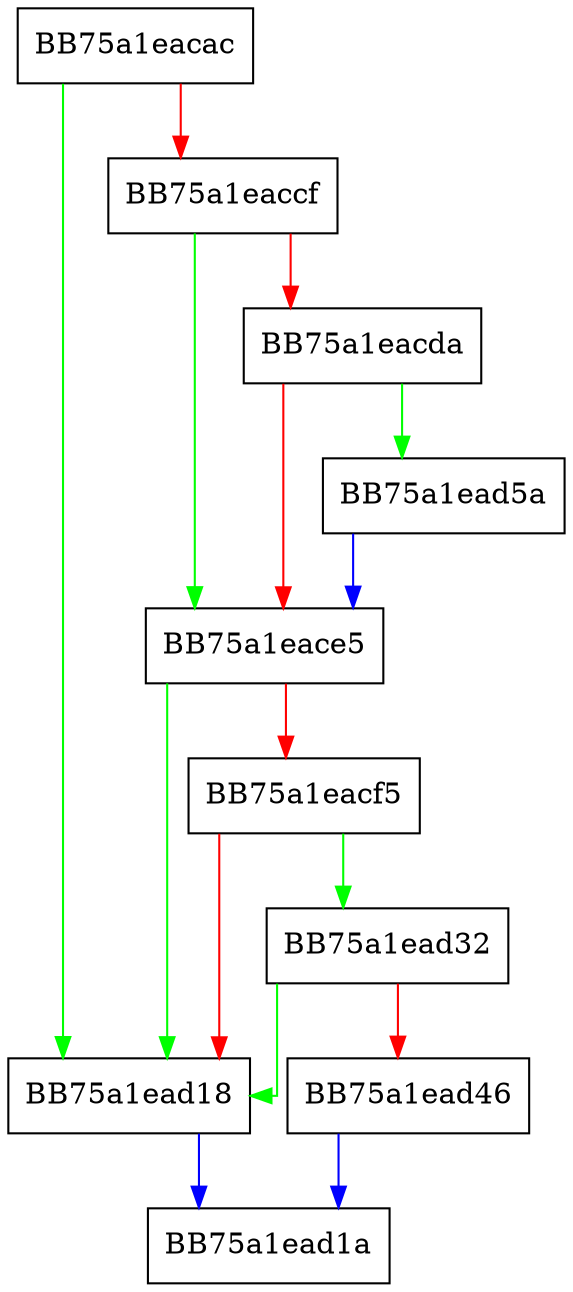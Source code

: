 digraph BreakpointException {
  node [shape="box"];
  graph [splines=ortho];
  BB75a1eacac -> BB75a1ead18 [color="green"];
  BB75a1eacac -> BB75a1eaccf [color="red"];
  BB75a1eaccf -> BB75a1eace5 [color="green"];
  BB75a1eaccf -> BB75a1eacda [color="red"];
  BB75a1eacda -> BB75a1ead5a [color="green"];
  BB75a1eacda -> BB75a1eace5 [color="red"];
  BB75a1eace5 -> BB75a1ead18 [color="green"];
  BB75a1eace5 -> BB75a1eacf5 [color="red"];
  BB75a1eacf5 -> BB75a1ead32 [color="green"];
  BB75a1eacf5 -> BB75a1ead18 [color="red"];
  BB75a1ead18 -> BB75a1ead1a [color="blue"];
  BB75a1ead32 -> BB75a1ead18 [color="green"];
  BB75a1ead32 -> BB75a1ead46 [color="red"];
  BB75a1ead46 -> BB75a1ead1a [color="blue"];
  BB75a1ead5a -> BB75a1eace5 [color="blue"];
}